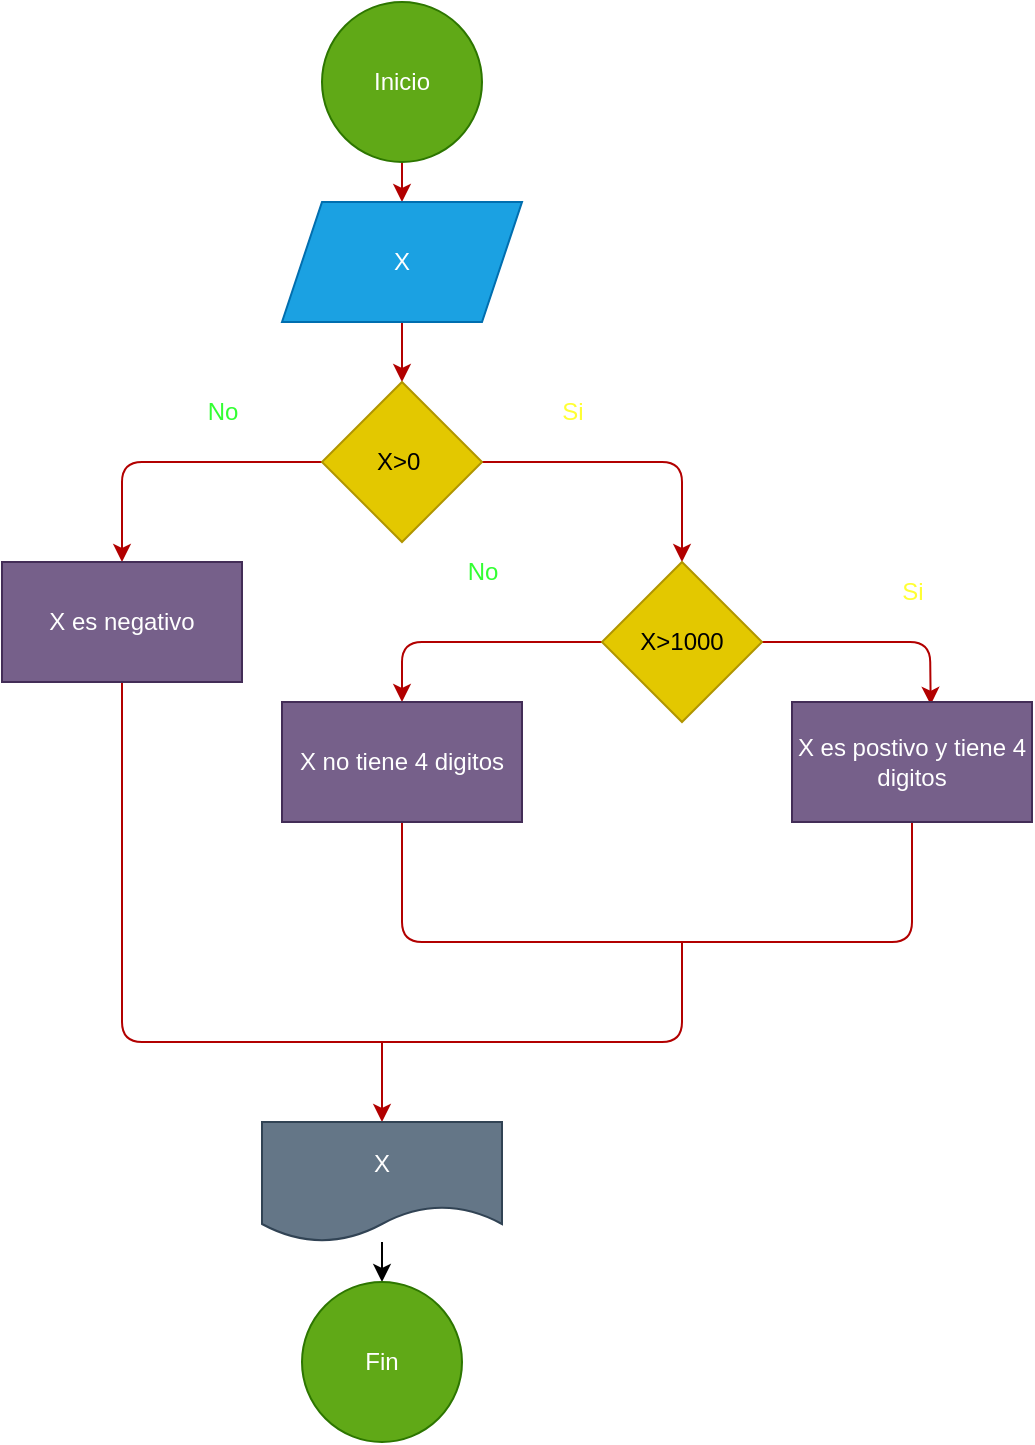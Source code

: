 <mxfile>
    <diagram id="fs97TH4gbzQoRWXzSfVf" name="Page-1">
        <mxGraphModel dx="686" dy="615" grid="1" gridSize="10" guides="1" tooltips="1" connect="1" arrows="1" fold="1" page="1" pageScale="1" pageWidth="850" pageHeight="1100" math="0" shadow="0">
            <root>
                <mxCell id="0"/>
                <mxCell id="1" parent="0"/>
                <mxCell id="4" style="edgeStyle=none;html=1;fillColor=#e51400;strokeColor=#B20000;" edge="1" parent="1" source="2" target="3">
                    <mxGeometry relative="1" as="geometry"/>
                </mxCell>
                <mxCell id="2" value="Inicio" style="ellipse;whiteSpace=wrap;html=1;aspect=fixed;fillColor=#60a917;fontColor=#ffffff;strokeColor=#2D7600;" vertex="1" parent="1">
                    <mxGeometry x="300" y="40" width="80" height="80" as="geometry"/>
                </mxCell>
                <mxCell id="36" style="edgeStyle=none;html=1;fontFamily=Helvetica;fontSize=12;fontColor=default;endArrow=classic;endFill=1;entryX=0.5;entryY=0;entryDx=0;entryDy=0;fillColor=#e51400;strokeColor=#B20000;" edge="1" parent="1" source="3" target="10">
                    <mxGeometry relative="1" as="geometry">
                        <Array as="points">
                            <mxPoint x="340" y="220"/>
                        </Array>
                    </mxGeometry>
                </mxCell>
                <mxCell id="3" value="X" style="shape=parallelogram;perimeter=parallelogramPerimeter;whiteSpace=wrap;html=1;fixedSize=1;fillColor=#1ba1e2;fontColor=#ffffff;strokeColor=#006EAF;" vertex="1" parent="1">
                    <mxGeometry x="280" y="140" width="120" height="60" as="geometry"/>
                </mxCell>
                <mxCell id="8" style="edgeStyle=none;html=1;exitX=1;exitY=0.5;exitDx=0;exitDy=0;fillColor=#e51400;strokeColor=#B20000;" edge="1" parent="1" source="10">
                    <mxGeometry relative="1" as="geometry">
                        <mxPoint x="480" y="320" as="targetPoint"/>
                        <mxPoint x="365" y="270" as="sourcePoint"/>
                        <Array as="points">
                            <mxPoint x="480" y="270"/>
                        </Array>
                    </mxGeometry>
                </mxCell>
                <mxCell id="9" style="edgeStyle=none;html=1;exitX=0;exitY=0.5;exitDx=0;exitDy=0;fillColor=#e51400;strokeColor=#B20000;" edge="1" parent="1" source="10">
                    <mxGeometry relative="1" as="geometry">
                        <mxPoint x="200" y="320" as="targetPoint"/>
                        <mxPoint x="315" y="270" as="sourcePoint"/>
                        <Array as="points">
                            <mxPoint x="200" y="270"/>
                        </Array>
                    </mxGeometry>
                </mxCell>
                <mxCell id="10" value="X&amp;gt;0&amp;nbsp;" style="rhombus;whiteSpace=wrap;html=1;strokeColor=#B09500;fontFamily=Helvetica;fontSize=12;fontColor=#000000;fillColor=#e3c800;" vertex="1" parent="1">
                    <mxGeometry x="300" y="230" width="80" height="80" as="geometry"/>
                </mxCell>
                <mxCell id="12" value="&lt;font color=&quot;#ffff33&quot;&gt;Si&lt;/font&gt;" style="text;html=1;align=center;verticalAlign=middle;resizable=0;points=[];autosize=1;strokeColor=none;fillColor=none;" vertex="1" parent="1">
                    <mxGeometry x="410" y="230" width="30" height="30" as="geometry"/>
                </mxCell>
                <mxCell id="13" value="&lt;font color=&quot;#33ff33&quot;&gt;No&lt;/font&gt;" style="text;html=1;align=center;verticalAlign=middle;resizable=0;points=[];autosize=1;strokeColor=none;fillColor=none;" vertex="1" parent="1">
                    <mxGeometry x="230" y="230" width="40" height="30" as="geometry"/>
                </mxCell>
                <mxCell id="23" style="edgeStyle=none;html=1;fontFamily=Helvetica;fontSize=12;fontColor=default;endArrow=none;endFill=0;fillColor=#e51400;strokeColor=#B20000;" edge="1" parent="1" source="14">
                    <mxGeometry relative="1" as="geometry">
                        <mxPoint x="370" y="560" as="targetPoint"/>
                        <Array as="points">
                            <mxPoint x="200" y="560"/>
                        </Array>
                    </mxGeometry>
                </mxCell>
                <mxCell id="14" value="X es negativo" style="rounded=0;whiteSpace=wrap;html=1;strokeColor=#432D57;fontFamily=Helvetica;fontSize=12;fontColor=#ffffff;fillColor=#76608a;" vertex="1" parent="1">
                    <mxGeometry x="140" y="320" width="120" height="60" as="geometry"/>
                </mxCell>
                <mxCell id="16" style="edgeStyle=none;html=1;fontFamily=Helvetica;fontSize=12;fontColor=default;exitX=0;exitY=0.5;exitDx=0;exitDy=0;fillColor=#e51400;strokeColor=#B20000;" edge="1" parent="1" source="20">
                    <mxGeometry relative="1" as="geometry">
                        <mxPoint x="340" y="390" as="targetPoint"/>
                        <mxPoint x="425" y="350" as="sourcePoint"/>
                        <Array as="points">
                            <mxPoint x="340" y="360"/>
                        </Array>
                    </mxGeometry>
                </mxCell>
                <mxCell id="17" value="&lt;font color=&quot;#33ff33&quot;&gt;No&lt;/font&gt;" style="text;html=1;align=center;verticalAlign=middle;resizable=0;points=[];autosize=1;strokeColor=none;fillColor=none;" vertex="1" parent="1">
                    <mxGeometry x="360" y="310" width="40" height="30" as="geometry"/>
                </mxCell>
                <mxCell id="18" value="&lt;font color=&quot;#ffff33&quot;&gt;Si&lt;/font&gt;" style="text;html=1;align=center;verticalAlign=middle;resizable=0;points=[];autosize=1;strokeColor=none;fillColor=none;" vertex="1" parent="1">
                    <mxGeometry x="580" y="320" width="30" height="30" as="geometry"/>
                </mxCell>
                <mxCell id="24" style="edgeStyle=none;html=1;fontFamily=Helvetica;fontSize=12;fontColor=default;endArrow=none;endFill=0;fillColor=#e51400;strokeColor=#B20000;" edge="1" parent="1" source="19">
                    <mxGeometry relative="1" as="geometry">
                        <mxPoint x="480" y="510" as="targetPoint"/>
                        <Array as="points">
                            <mxPoint x="340" y="510"/>
                        </Array>
                    </mxGeometry>
                </mxCell>
                <mxCell id="19" value="X no tiene 4 digitos" style="rounded=0;whiteSpace=wrap;html=1;strokeColor=#432D57;fontFamily=Helvetica;fontSize=12;fontColor=#ffffff;fillColor=#76608a;" vertex="1" parent="1">
                    <mxGeometry x="280" y="390" width="120" height="60" as="geometry"/>
                </mxCell>
                <mxCell id="22" style="edgeStyle=none;html=1;entryX=0.578;entryY=0.023;entryDx=0;entryDy=0;entryPerimeter=0;fontFamily=Helvetica;fontSize=12;fontColor=default;fillColor=#e51400;strokeColor=#B20000;" edge="1" parent="1" source="20" target="21">
                    <mxGeometry relative="1" as="geometry">
                        <Array as="points">
                            <mxPoint x="604" y="360"/>
                        </Array>
                    </mxGeometry>
                </mxCell>
                <mxCell id="20" value="X&amp;gt;1000" style="rhombus;whiteSpace=wrap;html=1;strokeColor=#B09500;fontFamily=Helvetica;fontSize=12;fontColor=#000000;fillColor=#e3c800;" vertex="1" parent="1">
                    <mxGeometry x="440" y="320" width="80" height="80" as="geometry"/>
                </mxCell>
                <mxCell id="25" style="edgeStyle=none;html=1;fontFamily=Helvetica;fontSize=12;fontColor=default;endArrow=none;endFill=0;fillColor=#e51400;strokeColor=#B20000;" edge="1" parent="1" source="21">
                    <mxGeometry relative="1" as="geometry">
                        <mxPoint x="480" y="510" as="targetPoint"/>
                        <Array as="points">
                            <mxPoint x="595" y="510"/>
                        </Array>
                    </mxGeometry>
                </mxCell>
                <mxCell id="21" value="X es postivo y tiene 4 digitos" style="rounded=0;whiteSpace=wrap;html=1;strokeColor=#432D57;fontFamily=Helvetica;fontSize=12;fontColor=#ffffff;fillColor=#76608a;" vertex="1" parent="1">
                    <mxGeometry x="535" y="390" width="120" height="60" as="geometry"/>
                </mxCell>
                <mxCell id="26" value="" style="endArrow=none;html=1;fontFamily=Helvetica;fontSize=12;fontColor=default;fillColor=#e51400;strokeColor=#B20000;" edge="1" parent="1">
                    <mxGeometry width="50" height="50" relative="1" as="geometry">
                        <mxPoint x="350" y="560" as="sourcePoint"/>
                        <mxPoint x="480" y="510" as="targetPoint"/>
                        <Array as="points">
                            <mxPoint x="480" y="560"/>
                        </Array>
                    </mxGeometry>
                </mxCell>
                <mxCell id="27" value="" style="endArrow=classic;html=1;fontFamily=Helvetica;fontSize=12;fontColor=default;fillColor=#e51400;strokeColor=#B20000;" edge="1" parent="1">
                    <mxGeometry width="50" height="50" relative="1" as="geometry">
                        <mxPoint x="330" y="560" as="sourcePoint"/>
                        <mxPoint x="330" y="600" as="targetPoint"/>
                        <Array as="points">
                            <mxPoint x="330" y="560"/>
                        </Array>
                    </mxGeometry>
                </mxCell>
                <mxCell id="34" style="edgeStyle=none;html=1;fontFamily=Helvetica;fontSize=12;fontColor=default;endArrow=classic;endFill=1;" edge="1" parent="1" source="28" target="33">
                    <mxGeometry relative="1" as="geometry">
                        <Array as="points">
                            <mxPoint x="330" y="680"/>
                        </Array>
                    </mxGeometry>
                </mxCell>
                <mxCell id="28" value="X" style="shape=document;whiteSpace=wrap;html=1;boundedLbl=1;strokeColor=#314354;fontFamily=Helvetica;fontSize=12;fontColor=#ffffff;fillColor=#647687;" vertex="1" parent="1">
                    <mxGeometry x="270" y="600" width="120" height="60" as="geometry"/>
                </mxCell>
                <mxCell id="33" value="Fin" style="ellipse;whiteSpace=wrap;html=1;strokeColor=#2D7600;fontFamily=Helvetica;fontSize=12;fontColor=#ffffff;fillColor=#60a917;" vertex="1" parent="1">
                    <mxGeometry x="290" y="680" width="80" height="80" as="geometry"/>
                </mxCell>
            </root>
        </mxGraphModel>
    </diagram>
</mxfile>